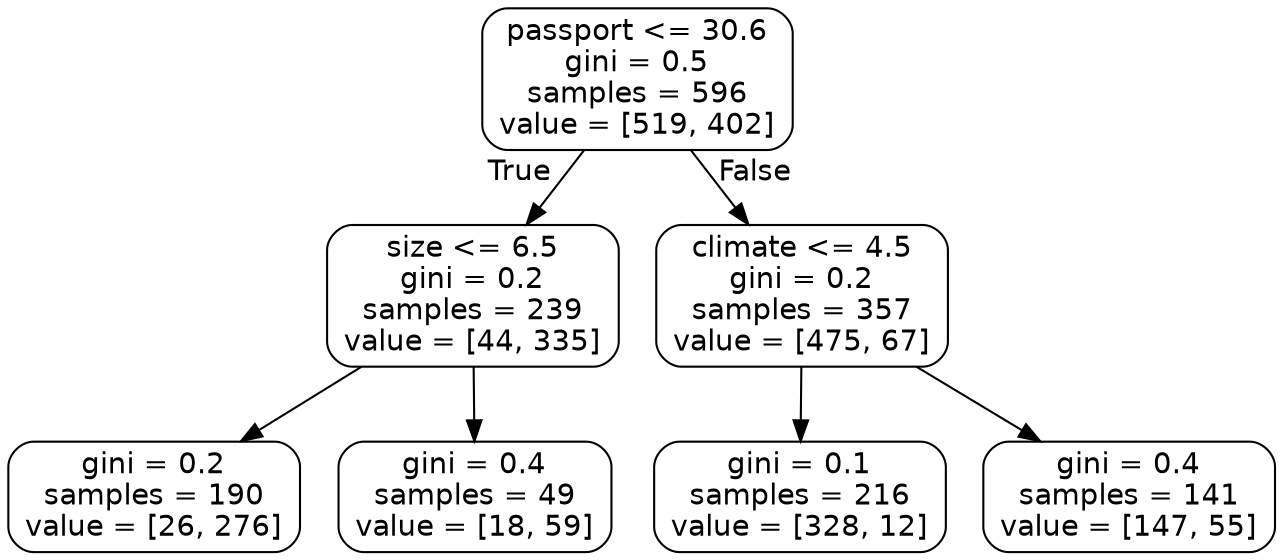 digraph Tree {
node [shape=box, style="rounded", color="black", fontname="helvetica"] ;
edge [fontname="helvetica"] ;
0 [label="passport <= 30.6\ngini = 0.5\nsamples = 596\nvalue = [519, 402]"] ;
1 [label="size <= 6.5\ngini = 0.2\nsamples = 239\nvalue = [44, 335]"] ;
0 -> 1 [labeldistance=2.5, labelangle=45, headlabel="True"] ;
2 [label="gini = 0.2\nsamples = 190\nvalue = [26, 276]"] ;
1 -> 2 ;
3 [label="gini = 0.4\nsamples = 49\nvalue = [18, 59]"] ;
1 -> 3 ;
4 [label="climate <= 4.5\ngini = 0.2\nsamples = 357\nvalue = [475, 67]"] ;
0 -> 4 [labeldistance=2.5, labelangle=-45, headlabel="False"] ;
5 [label="gini = 0.1\nsamples = 216\nvalue = [328, 12]"] ;
4 -> 5 ;
6 [label="gini = 0.4\nsamples = 141\nvalue = [147, 55]"] ;
4 -> 6 ;
}